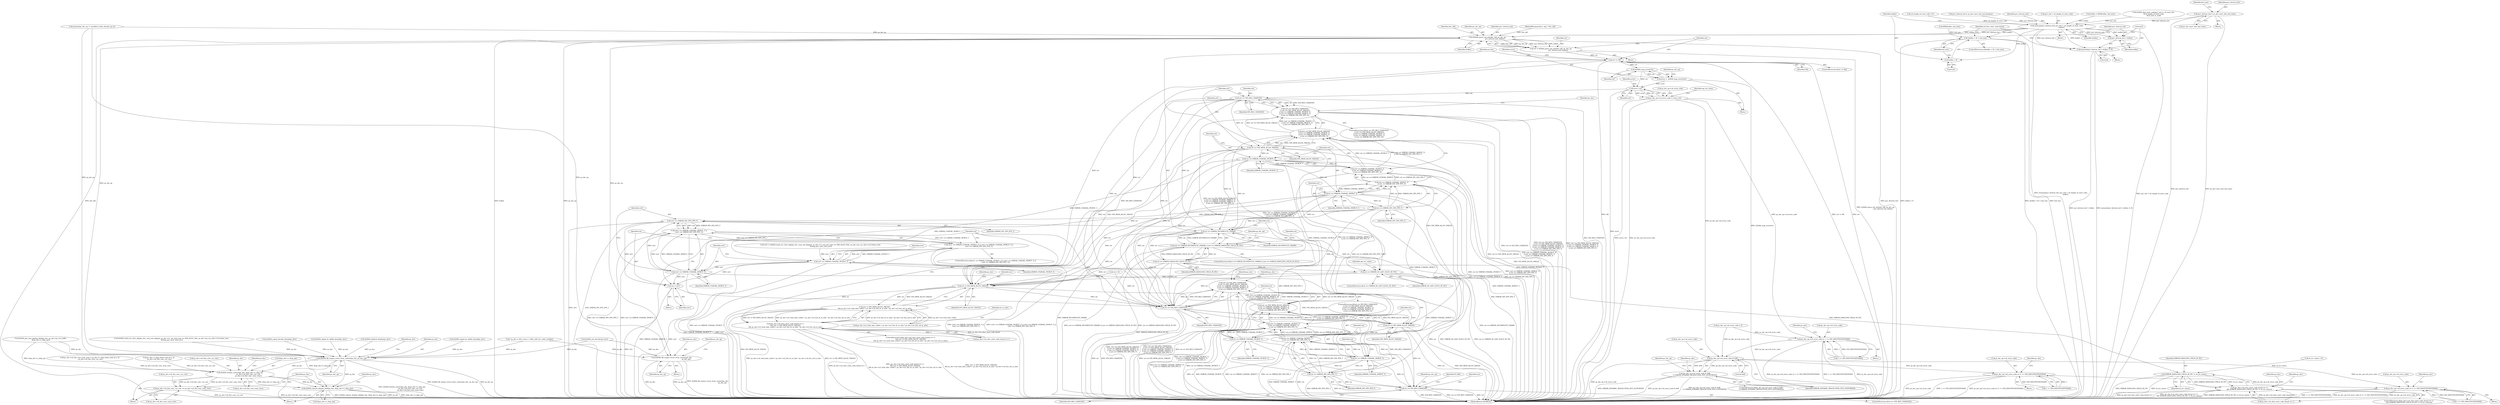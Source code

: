 digraph "0_Android_33ef7de9ddc8ea7eb9cbc440d1cf89957a0c267b@pointer" {
"1001072" [label="(Call,pu1_bitstrm_buf = ps_dec->pu1_bits_buf_static)"];
"1001205" [label="(Call,memcpy(pu1_bitstrm_buf, pu1_buf + u4_length_of_start_code,\n                   buflen))"];
"1001212" [label="(Call,(buflen + 8) < buf_size)"];
"1001213" [label="(Call,buflen + 8)"];
"1001218" [label="(Call,memset(pu1_bitstrm_buf + buflen, 0, 8))"];
"1001219" [label="(Call,pu1_bitstrm_buf + buflen)"];
"1001294" [label="(Call,ih264d_parse_nal_unit(dec_hdl, ps_dec_op,\n                              pu1_bitstrm_buf, buflen))"];
"1001253" [label="(Call,ih264d_fill_output_struct_from_context(ps_dec,\n                                                           ps_dec_op))"];
"1001292" [label="(Call,ret = ih264d_parse_nal_unit(dec_hdl, ps_dec_op,\n                              pu1_bitstrm_buf, buflen))"];
"1001300" [label="(Call,ret != OK)"];
"1001307" [label="(Call,ih264d_map_error(ret))"];
"1001305" [label="(Call,error =  ih264d_map_error(ret))"];
"1001313" [label="(Call,error | ret)"];
"1001309" [label="(Call,ps_dec_op->u4_error_code = error | ret)"];
"1001239" [label="(Call,ps_dec_op->u4_error_code |= 1 << IVD_INSUFFICIENTDATA)"];
"1001746" [label="(Call,ps_dec_op->u4_error_code & 0xff)"];
"1001745" [label="(Call,(ps_dec_op->u4_error_code & 0xff)\n != ERROR_DYNAMIC_RESOLUTION_NOT_SUPPORTED)"];
"1001778" [label="(Call,ps_dec_op->u4_error_code |= (1 << IVD_INSUFFICIENTDATA))"];
"1001798" [label="(Call,ps_dec_op->u4_error_code |= (1 << IVD_INSUFFICIENTDATA))"];
"1001321" [label="(Call,ret == IVD_RES_CHANGED)"];
"1001320" [label="(Call,(ret == IVD_RES_CHANGED)\n || (ret == IVD_MEM_ALLOC_FAILED)\n || (ret == ERROR_UNAVAIL_PICBUF_T)\n || (ret == ERROR_UNAVAIL_MVBUF_T)\n || (ret == ERROR_INV_SPS_PPS_T))"];
"1001589" [label="(Call,(ret == IVD_RES_CHANGED)\n || (ret == IVD_MEM_ALLOC_FAILED)\n || (ret == ERROR_UNAVAIL_PICBUF_T)\n || (ret == ERROR_UNAVAIL_MVBUF_T)\n || (ret == ERROR_INV_SPS_PPS_T))"];
"1001325" [label="(Call,ret == IVD_MEM_ALLOC_FAILED)"];
"1001324" [label="(Call,(ret == IVD_MEM_ALLOC_FAILED)\n || (ret == ERROR_UNAVAIL_PICBUF_T)\n || (ret == ERROR_UNAVAIL_MVBUF_T)\n || (ret == ERROR_INV_SPS_PPS_T))"];
"1001593" [label="(Call,(ret == IVD_MEM_ALLOC_FAILED)\n || (ret == ERROR_UNAVAIL_PICBUF_T)\n || (ret == ERROR_UNAVAIL_MVBUF_T)\n || (ret == ERROR_INV_SPS_PPS_T))"];
"1001329" [label="(Call,ret == ERROR_UNAVAIL_PICBUF_T)"];
"1001328" [label="(Call,(ret == ERROR_UNAVAIL_PICBUF_T)\n || (ret == ERROR_UNAVAIL_MVBUF_T)\n || (ret == ERROR_INV_SPS_PPS_T))"];
"1001597" [label="(Call,(ret == ERROR_UNAVAIL_PICBUF_T)\n || (ret == ERROR_UNAVAIL_MVBUF_T)\n || (ret == ERROR_INV_SPS_PPS_T))"];
"1001333" [label="(Call,ret == ERROR_UNAVAIL_MVBUF_T)"];
"1001332" [label="(Call,(ret == ERROR_UNAVAIL_MVBUF_T)\n || (ret == ERROR_INV_SPS_PPS_T))"];
"1001601" [label="(Call,(ret == ERROR_UNAVAIL_MVBUF_T)\n || (ret == ERROR_INV_SPS_PPS_T))"];
"1001336" [label="(Call,ret == ERROR_INV_SPS_PPS_T)"];
"1001348" [label="(Call,ret == ERROR_INCOMPLETE_FRAME)"];
"1001347" [label="(Call,(ret == ERROR_INCOMPLETE_FRAME) || (ret == ERROR_DANGLING_FIELD_IN_PIC))"];
"1001351" [label="(Call,ret == ERROR_DANGLING_FIELD_IN_PIC)"];
"1001365" [label="(Call,ret == ERROR_IN_LAST_SLICE_OF_PIC)"];
"1001480" [label="(Call,ret != IVD_MEM_ALLOC_FAILED)"];
"1001479" [label="(Call,(ret != IVD_MEM_ALLOC_FAILED)\n && ps_dec->u2_total_mbs_coded < ps_dec->u2_frm_ht_in_mbs * ps_dec->u2_frm_wd_in_mbs)"];
"1001473" [label="(Call,(ps_dec->u4_slice_start_code_found == 1)\n && (ret != IVD_MEM_ALLOC_FAILED)\n && ps_dec->u2_total_mbs_coded < ps_dec->u2_frm_ht_in_mbs * ps_dec->u2_frm_wd_in_mbs)"];
"1001590" [label="(Call,ret == IVD_RES_CHANGED)"];
"1001594" [label="(Call,ret == IVD_MEM_ALLOC_FAILED)"];
"1001598" [label="(Call,ret == ERROR_UNAVAIL_PICBUF_T)"];
"1001602" [label="(Call,ret == ERROR_UNAVAIL_MVBUF_T)"];
"1001605" [label="(Call,ret == ERROR_INV_SPS_PPS_T)"];
"1001621" [label="(Call,ret == IVD_RES_CHANGED)"];
"1001851" [label="(Call,ERROR_DANGLING_FIELD_IN_PIC != i4_err_status)"];
"1001845" [label="(Call,(ps_dec->u4_slice_start_code_found == 1)\n && (ERROR_DANGLING_FIELD_IN_PIC != i4_err_status))"];
"1001581" [label="(Call,ret1 == ERROR_INV_SPS_PPS_T)"];
"1001577" [label="(Call,(ret1 == ERROR_UNAVAIL_MVBUF_T) ||\n (ret1 == ERROR_INV_SPS_PPS_T))"];
"1001573" [label="(Call,(ret1 == ERROR_UNAVAIL_PICBUF_T) || (ret1 == ERROR_UNAVAIL_MVBUF_T) ||\n (ret1 == ERROR_INV_SPS_PPS_T))"];
"1001585" [label="(Call,ret = ret1)"];
"1001578" [label="(Call,ret1 == ERROR_UNAVAIL_MVBUF_T)"];
"1001574" [label="(Call,ret1 == ERROR_UNAVAIL_PICBUF_T)"];
"1002066" [label="(Call,ih264d_fill_output_struct_from_context(ps_dec, ps_dec_op))"];
"1002097" [label="(Call,ih264d_format_convert(ps_dec, &(ps_dec->s_disp_op),\n                                  ps_dec->u4_fmt_conv_cur_row,\n                                  ps_dec->u4_fmt_conv_num_rows))"];
"1002109" [label="(Call,ps_dec->u4_fmt_conv_cur_row += ps_dec->u4_fmt_conv_num_rows)"];
"1002116" [label="(Call,ih264d_release_display_field(ps_dec, &(ps_dec->s_disp_op)))"];
"1001346" [label="(ControlStructure,if((ret == ERROR_INCOMPLETE_FRAME) || (ret == ERROR_DANGLING_FIELD_IN_PIC)))"];
"1001207" [label="(Call,pu1_buf + u4_length_of_start_code)"];
"1002110" [label="(Call,ps_dec->u4_fmt_conv_cur_row)"];
"1002111" [label="(Identifier,ps_dec)"];
"1001336" [label="(Call,ret == ERROR_INV_SPS_PPS_T)"];
"1001585" [label="(Call,ret = ret1)"];
"1002113" [label="(Call,ps_dec->u4_fmt_conv_num_rows)"];
"1001325" [label="(Call,ret == IVD_MEM_ALLOC_FAILED)"];
"1001592" [label="(Identifier,IVD_RES_CHANGED)"];
"1002099" [label="(Call,&(ps_dec->s_disp_op))"];
"1001220" [label="(Identifier,pu1_bitstrm_buf)"];
"1001588" [label="(ControlStructure,if((ret == IVD_RES_CHANGED)\n || (ret == IVD_MEM_ALLOC_FAILED)\n || (ret == ERROR_UNAVAIL_PICBUF_T)\n || (ret == ERROR_UNAVAIL_MVBUF_T)\n || (ret == ERROR_INV_SPS_PPS_T)))"];
"1001751" [label="(Identifier,ERROR_DYNAMIC_RESOLUTION_NOT_SUPPORTED)"];
"1001474" [label="(Call,ps_dec->u4_slice_start_code_found == 1)"];
"1001071" [label="(Block,)"];
"1001485" [label="(Identifier,ps_dec)"];
"1001258" [label="(Identifier,ps_dec_op)"];
"1001314" [label="(Identifier,error)"];
"1001375" [label="(Identifier,ps_dec)"];
"1001298" [label="(Identifier,buflen)"];
"1001556" [label="(Call,ih264d_mark_err_slice_skip(ps_dec, num_mb_skipped, ps_dec->u1_nal_unit_type == IDR_SLICE_NAL, ps_dec->ps_cur_slice->u2_frame_num,\n &temp_poc, prev_slice_err))"];
"1001572" [label="(ControlStructure,if((ret1 == ERROR_UNAVAIL_PICBUF_T) || (ret1 == ERROR_UNAVAIL_MVBUF_T) ||\n (ret1 == ERROR_INV_SPS_PPS_T)))"];
"1002106" [label="(Call,ps_dec->u4_fmt_conv_num_rows)"];
"1002084" [label="(Call,ps_dec->u4_fmt_conv_num_rows = ps_dec->s_disp_frame_info.u4_y_ht\n - ps_dec->u4_fmt_conv_cur_row)"];
"1001580" [label="(Identifier,ERROR_UNAVAIL_MVBUF_T)"];
"1001219" [label="(Call,pu1_bitstrm_buf + buflen)"];
"1001852" [label="(Identifier,ERROR_DANGLING_FIELD_IN_PIC)"];
"1001604" [label="(Identifier,ERROR_UNAVAIL_MVBUF_T)"];
"1001732" [label="(Call,ih264d_signal_decode_thread(ps_dec))"];
"1002116" [label="(Call,ih264d_release_display_field(ps_dec, &(ps_dec->s_disp_op)))"];
"1001745" [label="(Call,(ps_dec_op->u4_error_code & 0xff)\n != ERROR_DYNAMIC_RESOLUTION_NOT_SUPPORTED)"];
"1001329" [label="(Call,ret == ERROR_UNAVAIL_PICBUF_T)"];
"1001600" [label="(Identifier,ERROR_UNAVAIL_PICBUF_T)"];
"1001778" [label="(Call,ps_dec_op->u4_error_code |= (1 << IVD_INSUFFICIENTDATA))"];
"1001351" [label="(Call,ret == ERROR_DANGLING_FIELD_IN_PIC)"];
"1001844" [label="(ControlStructure,if((ps_dec->u4_slice_start_code_found == 1)\n && (ERROR_DANGLING_FIELD_IN_PIC != i4_err_status)))"];
"1001103" [label="(Call,buflen = MIN(buflen, buf_size))"];
"1001204" [label="(Block,)"];
"1001333" [label="(Call,ret == ERROR_UNAVAIL_MVBUF_T)"];
"1000161" [label="(Call,i4_err_status = 0)"];
"1001367" [label="(Identifier,ERROR_IN_LAST_SLICE_OF_PIC)"];
"1000148" [label="(MethodParameterIn,iv_obj_t *dec_hdl)"];
"1001479" [label="(Call,(ret != IVD_MEM_ALLOC_FAILED)\n && ps_dec->u2_total_mbs_coded < ps_dec->u2_frm_ht_in_mbs * ps_dec->u2_frm_wd_in_mbs)"];
"1002083" [label="(Block,)"];
"1001303" [label="(Block,)"];
"1001306" [label="(Identifier,error)"];
"1002088" [label="(Call,ps_dec->s_disp_frame_info.u4_y_ht\n - ps_dec->u4_fmt_conv_cur_row)"];
"1001305" [label="(Call,error =  ih264d_map_error(ret))"];
"1001348" [label="(Call,ret == ERROR_INCOMPLETE_FRAME)"];
"1002103" [label="(Call,ps_dec->u4_fmt_conv_cur_row)"];
"1001370" [label="(Identifier,api_ret_value)"];
"1001347" [label="(Call,(ret == ERROR_INCOMPLETE_FRAME) || (ret == ERROR_DANGLING_FIELD_IN_PIC))"];
"1001473" [label="(Call,(ps_dec->u4_slice_start_code_found == 1)\n && (ret != IVD_MEM_ALLOC_FAILED)\n && ps_dec->u2_total_mbs_coded < ps_dec->u2_frm_ht_in_mbs * ps_dec->u2_frm_wd_in_mbs)"];
"1001501" [label="(Identifier,ht_in_mbs)"];
"1001606" [label="(Identifier,ret)"];
"1001579" [label="(Identifier,ret1)"];
"1001802" [label="(Call,1 << IVD_INSUFFICIENTDATA)"];
"1001319" [label="(ControlStructure,if((ret == IVD_RES_CHANGED)\n || (ret == IVD_MEM_ALLOC_FAILED)\n || (ret == ERROR_UNAVAIL_PICBUF_T)\n || (ret == ERROR_UNAVAIL_MVBUF_T)\n || (ret == ERROR_INV_SPS_PPS_T)))"];
"1001607" [label="(Identifier,ERROR_INV_SPS_PPS_T)"];
"1001255" [label="(Identifier,ps_dec_op)"];
"1001087" [label="(Call,ih264d_find_start_code(pu1_buf, 0, u4_max_ofst,\n &u4_length_of_start_code,\n &u4_next_is_aud))"];
"1001598" [label="(Call,ret == ERROR_UNAVAIL_PICBUF_T)"];
"1001627" [label="(Identifier,ps_dec_op)"];
"1001482" [label="(Identifier,IVD_MEM_ALLOC_FAILED)"];
"1001554" [label="(Call,ret1 = ih264d_mark_err_slice_skip(ps_dec, num_mb_skipped, ps_dec->u1_nal_unit_type == IDR_SLICE_NAL, ps_dec->ps_cur_slice->u2_frame_num,\n &temp_poc, prev_slice_err))"];
"1001575" [label="(Identifier,ret1)"];
"1001295" [label="(Identifier,dec_hdl)"];
"1001352" [label="(Identifier,ret)"];
"1001315" [label="(Identifier,ret)"];
"1001322" [label="(Identifier,ret)"];
"1001631" [label="(Identifier,IV_FAIL)"];
"1001623" [label="(Identifier,IVD_RES_CHANGED)"];
"1001317" [label="(Identifier,api_ret_value)"];
"1002024" [label="(Call,ih264d_signal_bs_deblk_thread(ps_dec))"];
"1001301" [label="(Identifier,ret)"];
"1001074" [label="(Call,ps_dec->pu1_bits_buf_static)"];
"1001337" [label="(Identifier,ret)"];
"1001779" [label="(Call,ps_dec_op->u4_error_code)"];
"1001252" [label="(Block,)"];
"1001799" [label="(Call,ps_dec_op->u4_error_code)"];
"1001323" [label="(Identifier,IVD_RES_CHANGED)"];
"1001353" [label="(Identifier,ERROR_DANGLING_FIELD_IN_PIC)"];
"1001225" [label="(Identifier,u4_first_start_code_found)"];
"1001308" [label="(Identifier,ret)"];
"1000171" [label="(Call,u4_length_of_start_code = 0)"];
"1001858" [label="(Identifier,ps_dec)"];
"1001583" [label="(Identifier,ERROR_INV_SPS_PPS_T)"];
"1001620" [label="(ControlStructure,if(ret == IVD_RES_CHANGED))"];
"1001578" [label="(Call,ret1 == ERROR_UNAVAIL_MVBUF_T)"];
"1001078" [label="(Identifier,buf_size)"];
"1001587" [label="(Identifier,ret1)"];
"1001755" [label="(Identifier,ps_dec_op)"];
"1001750" [label="(Literal,0xff)"];
"1001334" [label="(Identifier,ret)"];
"1001296" [label="(Identifier,ps_dec_op)"];
"1001845" [label="(Call,(ps_dec->u4_slice_start_code_found == 1)\n && (ERROR_DANGLING_FIELD_IN_PIC != i4_err_status))"];
"1001293" [label="(Identifier,ret)"];
"1000896" [label="(Call,ih264d_init_decoder(ps_dec))"];
"1001332" [label="(Call,(ret == ERROR_UNAVAIL_MVBUF_T)\n || (ret == ERROR_INV_SPS_PPS_T))"];
"1001902" [label="(Call,ih264d_deblock_display(ps_dec))"];
"1002072" [label="(Identifier,ps_dec)"];
"1001622" [label="(Identifier,ret)"];
"1001311" [label="(Identifier,ps_dec_op)"];
"1001328" [label="(Call,(ret == ERROR_UNAVAIL_PICBUF_T)\n || (ret == ERROR_UNAVAIL_MVBUF_T)\n || (ret == ERROR_INV_SPS_PPS_T))"];
"1001326" [label="(Identifier,ret)"];
"1001331" [label="(Identifier,ERROR_UNAVAIL_PICBUF_T)"];
"1002186" [label="(MethodReturn,WORD32)"];
"1002067" [label="(Identifier,ps_dec)"];
"1001205" [label="(Call,memcpy(pu1_bitstrm_buf, pu1_buf + u4_length_of_start_code,\n                   buflen))"];
"1002066" [label="(Call,ih264d_fill_output_struct_from_context(ps_dec, ps_dec_op))"];
"1001357" [label="(Identifier,ps_dec_op)"];
"1001364" [label="(ControlStructure,if(ret == ERROR_IN_LAST_SLICE_OF_PIC))"];
"1001777" [label="(Block,)"];
"1001212" [label="(Call,(buflen + 8) < buf_size)"];
"1001294" [label="(Call,ih264d_parse_nal_unit(dec_hdl, ps_dec_op,\n                              pu1_bitstrm_buf, buflen))"];
"1001253" [label="(Call,ih264d_fill_output_struct_from_context(ps_dec,\n                                                           ps_dec_op))"];
"1001634" [label="(Identifier,ps_dec)"];
"1001335" [label="(Identifier,ERROR_UNAVAIL_MVBUF_T)"];
"1001591" [label="(Identifier,ret)"];
"1001327" [label="(Identifier,IVD_MEM_ALLOC_FAILED)"];
"1001590" [label="(Call,ret == IVD_RES_CHANGED)"];
"1001741" [label="(Call,ih264d_signal_bs_deblk_thread(ps_dec))"];
"1002118" [label="(Call,&(ps_dec->s_disp_op))"];
"1001299" [label="(ControlStructure,if(ret != OK))"];
"1001300" [label="(Call,ret != OK)"];
"1001213" [label="(Call,buflen + 8)"];
"1001601" [label="(Call,(ret == ERROR_UNAVAIL_MVBUF_T)\n || (ret == ERROR_INV_SPS_PPS_T))"];
"1001302" [label="(Identifier,OK)"];
"1001481" [label="(Identifier,ret)"];
"1001747" [label="(Call,ps_dec_op->u4_error_code)"];
"1001338" [label="(Identifier,ERROR_INV_SPS_PPS_T)"];
"1001350" [label="(Identifier,ERROR_INCOMPLETE_FRAME)"];
"1001309" [label="(Call,ps_dec_op->u4_error_code = error | ret)"];
"1000476" [label="(Call,ps_dec_op->u4_error_code = 0)"];
"1001595" [label="(Identifier,ret)"];
"1001846" [label="(Call,ps_dec->u4_slice_start_code_found == 1)"];
"1001589" [label="(Call,(ret == IVD_RES_CHANGED)\n || (ret == IVD_MEM_ALLOC_FAILED)\n || (ret == ERROR_UNAVAIL_PICBUF_T)\n || (ret == ERROR_UNAVAIL_MVBUF_T)\n || (ret == ERROR_INV_SPS_PPS_T))"];
"1001211" [label="(ControlStructure,if((buflen + 8) < buf_size))"];
"1001249" [label="(Identifier,ps_dec)"];
"1001599" [label="(Identifier,ret)"];
"1001576" [label="(Identifier,ERROR_UNAVAIL_PICBUF_T)"];
"1001297" [label="(Identifier,pu1_bitstrm_buf)"];
"1001307" [label="(Call,ih264d_map_error(ret))"];
"1002109" [label="(Call,ps_dec->u4_fmt_conv_cur_row += ps_dec->u4_fmt_conv_num_rows)"];
"1001594" [label="(Call,ret == IVD_MEM_ALLOC_FAILED)"];
"1001216" [label="(Identifier,buf_size)"];
"1001310" [label="(Call,ps_dec_op->u4_error_code)"];
"1001060" [label="(Call,pu1_bitstrm_buf = ps_dec->pu1_bits_buf_dynamic)"];
"1001584" [label="(Block,)"];
"1001324" [label="(Call,(ret == IVD_MEM_ALLOC_FAILED)\n || (ret == ERROR_UNAVAIL_PICBUF_T)\n || (ret == ERROR_UNAVAIL_MVBUF_T)\n || (ret == ERROR_INV_SPS_PPS_T))"];
"1001243" [label="(Call,1 << IVD_INSUFFICIENTDATA)"];
"1001621" [label="(Call,ret == IVD_RES_CHANGED)"];
"1001596" [label="(Identifier,IVD_MEM_ALLOC_FAILED)"];
"1001217" [label="(Block,)"];
"1001222" [label="(Literal,0)"];
"1001239" [label="(Call,ps_dec_op->u4_error_code |= 1 << IVD_INSUFFICIENTDATA)"];
"1001365" [label="(Call,ret == ERROR_IN_LAST_SLICE_OF_PIC)"];
"1001798" [label="(Call,ps_dec_op->u4_error_code |= (1 << IVD_INSUFFICIENTDATA))"];
"1002117" [label="(Identifier,ps_dec)"];
"1001221" [label="(Identifier,buflen)"];
"1002097" [label="(Call,ih264d_format_convert(ps_dec, &(ps_dec->s_disp_op),\n                                  ps_dec->u4_fmt_conv_cur_row,\n                                  ps_dec->u4_fmt_conv_num_rows))"];
"1001744" [label="(ControlStructure,if((ps_dec_op->u4_error_code & 0xff)\n != ERROR_DYNAMIC_RESOLUTION_NOT_SUPPORTED))"];
"1001782" [label="(Call,1 << IVD_INSUFFICIENTDATA)"];
"1001789" [label="(Identifier,ps_dec)"];
"1002026" [label="(Block,)"];
"1001206" [label="(Identifier,pu1_bitstrm_buf)"];
"1001072" [label="(Call,pu1_bitstrm_buf = ps_dec->pu1_bits_buf_static)"];
"1001853" [label="(Identifier,i4_err_status)"];
"1002126" [label="(Identifier,ps_dec)"];
"1000227" [label="(Call,memset(ps_dec_op, 0, sizeof(ivd_video_decode_op_t)))"];
"1001218" [label="(Call,memset(pu1_bitstrm_buf + buflen, 0, 8))"];
"1001214" [label="(Identifier,buflen)"];
"1002020" [label="(Identifier,ps_dec)"];
"1001210" [label="(Identifier,buflen)"];
"1001602" [label="(Call,ret == ERROR_UNAVAIL_MVBUF_T)"];
"1001330" [label="(Identifier,ret)"];
"1001254" [label="(Identifier,ps_dec)"];
"1001073" [label="(Identifier,pu1_bitstrm_buf)"];
"1001223" [label="(Literal,8)"];
"1001233" [label="(Block,)"];
"1001321" [label="(Call,ret == IVD_RES_CHANGED)"];
"1001586" [label="(Identifier,ret)"];
"1001349" [label="(Identifier,ret)"];
"1001797" [label="(Block,)"];
"1001320" [label="(Call,(ret == IVD_RES_CHANGED)\n || (ret == IVD_MEM_ALLOC_FAILED)\n || (ret == ERROR_UNAVAIL_PICBUF_T)\n || (ret == ERROR_UNAVAIL_MVBUF_T)\n || (ret == ERROR_INV_SPS_PPS_T))"];
"1001610" [label="(Identifier,ps_dec)"];
"1001581" [label="(Call,ret1 == ERROR_INV_SPS_PPS_T)"];
"1001472" [label="(ControlStructure,if((ps_dec->u4_slice_start_code_found == 1)\n && (ret != IVD_MEM_ALLOC_FAILED)\n && ps_dec->u2_total_mbs_coded < ps_dec->u2_frm_ht_in_mbs * ps_dec->u2_frm_wd_in_mbs))"];
"1000188" [label="(Call,ret = 0)"];
"1001480" [label="(Call,ret != IVD_MEM_ALLOC_FAILED)"];
"1002068" [label="(Identifier,ps_dec_op)"];
"1001593" [label="(Call,(ret == IVD_MEM_ALLOC_FAILED)\n || (ret == ERROR_UNAVAIL_PICBUF_T)\n || (ret == ERROR_UNAVAIL_MVBUF_T)\n || (ret == ERROR_INV_SPS_PPS_T))"];
"1001240" [label="(Call,ps_dec_op->u4_error_code)"];
"1001573" [label="(Call,(ret1 == ERROR_UNAVAIL_PICBUF_T) || (ret1 == ERROR_UNAVAIL_MVBUF_T) ||\n (ret1 == ERROR_INV_SPS_PPS_T))"];
"1001292" [label="(Call,ret = ih264d_parse_nal_unit(dec_hdl, ps_dec_op,\n                              pu1_bitstrm_buf, buflen))"];
"1001215" [label="(Literal,8)"];
"1001597" [label="(Call,(ret == ERROR_UNAVAIL_PICBUF_T)\n || (ret == ERROR_UNAVAIL_MVBUF_T)\n || (ret == ERROR_INV_SPS_PPS_T))"];
"1001577" [label="(Call,(ret1 == ERROR_UNAVAIL_MVBUF_T) ||\n (ret1 == ERROR_INV_SPS_PPS_T))"];
"1001342" [label="(Identifier,ps_dec)"];
"1000153" [label="(Call,* ps_dec = (dec_struct_t *)(dec_hdl->pv_codec_handle))"];
"1001746" [label="(Call,ps_dec_op->u4_error_code & 0xff)"];
"1001851" [label="(Call,ERROR_DANGLING_FIELD_IN_PIC != i4_err_status)"];
"1001807" [label="(Identifier,ps_dec)"];
"1001605" [label="(Call,ret == ERROR_INV_SPS_PPS_T)"];
"1001582" [label="(Identifier,ret1)"];
"1001313" [label="(Call,error | ret)"];
"1001366" [label="(Identifier,ret)"];
"1001483" [label="(Call,ps_dec->u2_total_mbs_coded < ps_dec->u2_frm_ht_in_mbs * ps_dec->u2_frm_wd_in_mbs)"];
"1001105" [label="(Call,MIN(buflen, buf_size))"];
"1001574" [label="(Call,ret1 == ERROR_UNAVAIL_PICBUF_T)"];
"1002098" [label="(Identifier,ps_dec)"];
"1000976" [label="(Block,)"];
"1002038" [label="(Call,ih264d_get_next_display_field(ps_dec, ps_dec->ps_out_buffer,\n &(ps_dec->s_disp_op)))"];
"1001774" [label="(Identifier,ps_dec)"];
"1001603" [label="(Identifier,ret)"];
"1001072" -> "1001071"  [label="AST: "];
"1001072" -> "1001074"  [label="CFG: "];
"1001073" -> "1001072"  [label="AST: "];
"1001074" -> "1001072"  [label="AST: "];
"1001078" -> "1001072"  [label="CFG: "];
"1001072" -> "1002186"  [label="DDG: ps_dec->pu1_bits_buf_static"];
"1001072" -> "1002186"  [label="DDG: pu1_bitstrm_buf"];
"1001072" -> "1001205"  [label="DDG: pu1_bitstrm_buf"];
"1001205" -> "1001204"  [label="AST: "];
"1001205" -> "1001210"  [label="CFG: "];
"1001206" -> "1001205"  [label="AST: "];
"1001207" -> "1001205"  [label="AST: "];
"1001210" -> "1001205"  [label="AST: "];
"1001214" -> "1001205"  [label="CFG: "];
"1001205" -> "1002186"  [label="DDG: memcpy(pu1_bitstrm_buf, pu1_buf + u4_length_of_start_code,\n                   buflen)"];
"1001205" -> "1002186"  [label="DDG: pu1_buf + u4_length_of_start_code"];
"1001060" -> "1001205"  [label="DDG: pu1_bitstrm_buf"];
"1001087" -> "1001205"  [label="DDG: pu1_buf"];
"1000171" -> "1001205"  [label="DDG: u4_length_of_start_code"];
"1001103" -> "1001205"  [label="DDG: buflen"];
"1001205" -> "1001212"  [label="DDG: buflen"];
"1001205" -> "1001213"  [label="DDG: buflen"];
"1001205" -> "1001218"  [label="DDG: pu1_bitstrm_buf"];
"1001205" -> "1001218"  [label="DDG: buflen"];
"1001205" -> "1001219"  [label="DDG: pu1_bitstrm_buf"];
"1001205" -> "1001219"  [label="DDG: buflen"];
"1001205" -> "1001294"  [label="DDG: pu1_bitstrm_buf"];
"1001205" -> "1001294"  [label="DDG: buflen"];
"1001212" -> "1001211"  [label="AST: "];
"1001212" -> "1001216"  [label="CFG: "];
"1001213" -> "1001212"  [label="AST: "];
"1001216" -> "1001212"  [label="AST: "];
"1001220" -> "1001212"  [label="CFG: "];
"1001225" -> "1001212"  [label="CFG: "];
"1001212" -> "1002186"  [label="DDG: buflen + 8"];
"1001212" -> "1002186"  [label="DDG: (buflen + 8) < buf_size"];
"1001212" -> "1002186"  [label="DDG: buf_size"];
"1001105" -> "1001212"  [label="DDG: buf_size"];
"1001213" -> "1001215"  [label="CFG: "];
"1001214" -> "1001213"  [label="AST: "];
"1001215" -> "1001213"  [label="AST: "];
"1001216" -> "1001213"  [label="CFG: "];
"1001218" -> "1001217"  [label="AST: "];
"1001218" -> "1001223"  [label="CFG: "];
"1001219" -> "1001218"  [label="AST: "];
"1001222" -> "1001218"  [label="AST: "];
"1001223" -> "1001218"  [label="AST: "];
"1001225" -> "1001218"  [label="CFG: "];
"1001218" -> "1002186"  [label="DDG: memset(pu1_bitstrm_buf + buflen, 0, 8)"];
"1001218" -> "1002186"  [label="DDG: pu1_bitstrm_buf + buflen"];
"1001219" -> "1001221"  [label="CFG: "];
"1001220" -> "1001219"  [label="AST: "];
"1001221" -> "1001219"  [label="AST: "];
"1001222" -> "1001219"  [label="CFG: "];
"1001294" -> "1001292"  [label="AST: "];
"1001294" -> "1001298"  [label="CFG: "];
"1001295" -> "1001294"  [label="AST: "];
"1001296" -> "1001294"  [label="AST: "];
"1001297" -> "1001294"  [label="AST: "];
"1001298" -> "1001294"  [label="AST: "];
"1001292" -> "1001294"  [label="CFG: "];
"1001294" -> "1002186"  [label="DDG: dec_hdl"];
"1001294" -> "1002186"  [label="DDG: ps_dec_op"];
"1001294" -> "1002186"  [label="DDG: pu1_bitstrm_buf"];
"1001294" -> "1002186"  [label="DDG: buflen"];
"1001294" -> "1001253"  [label="DDG: ps_dec_op"];
"1001294" -> "1001292"  [label="DDG: dec_hdl"];
"1001294" -> "1001292"  [label="DDG: ps_dec_op"];
"1001294" -> "1001292"  [label="DDG: pu1_bitstrm_buf"];
"1001294" -> "1001292"  [label="DDG: buflen"];
"1000148" -> "1001294"  [label="DDG: dec_hdl"];
"1000227" -> "1001294"  [label="DDG: ps_dec_op"];
"1001294" -> "1002066"  [label="DDG: ps_dec_op"];
"1001253" -> "1001252"  [label="AST: "];
"1001253" -> "1001255"  [label="CFG: "];
"1001254" -> "1001253"  [label="AST: "];
"1001255" -> "1001253"  [label="AST: "];
"1001258" -> "1001253"  [label="CFG: "];
"1001253" -> "1002186"  [label="DDG: ih264d_fill_output_struct_from_context(ps_dec,\n                                                           ps_dec_op)"];
"1001253" -> "1002186"  [label="DDG: ps_dec"];
"1001253" -> "1002186"  [label="DDG: ps_dec_op"];
"1000896" -> "1001253"  [label="DDG: ps_dec"];
"1000153" -> "1001253"  [label="DDG: ps_dec"];
"1000227" -> "1001253"  [label="DDG: ps_dec_op"];
"1001292" -> "1000976"  [label="AST: "];
"1001293" -> "1001292"  [label="AST: "];
"1001301" -> "1001292"  [label="CFG: "];
"1001292" -> "1002186"  [label="DDG: ih264d_parse_nal_unit(dec_hdl, ps_dec_op,\n                              pu1_bitstrm_buf, buflen)"];
"1001292" -> "1001300"  [label="DDG: ret"];
"1001300" -> "1001299"  [label="AST: "];
"1001300" -> "1001302"  [label="CFG: "];
"1001301" -> "1001300"  [label="AST: "];
"1001302" -> "1001300"  [label="AST: "];
"1001306" -> "1001300"  [label="CFG: "];
"1001375" -> "1001300"  [label="CFG: "];
"1001300" -> "1002186"  [label="DDG: OK"];
"1001300" -> "1002186"  [label="DDG: ret != OK"];
"1001300" -> "1002186"  [label="DDG: ret"];
"1001300" -> "1001307"  [label="DDG: ret"];
"1001300" -> "1001480"  [label="DDG: ret"];
"1001300" -> "1001590"  [label="DDG: ret"];
"1001307" -> "1001305"  [label="AST: "];
"1001307" -> "1001308"  [label="CFG: "];
"1001308" -> "1001307"  [label="AST: "];
"1001305" -> "1001307"  [label="CFG: "];
"1001307" -> "1001305"  [label="DDG: ret"];
"1001307" -> "1001313"  [label="DDG: ret"];
"1001305" -> "1001303"  [label="AST: "];
"1001306" -> "1001305"  [label="AST: "];
"1001311" -> "1001305"  [label="CFG: "];
"1001305" -> "1002186"  [label="DDG: ih264d_map_error(ret)"];
"1001305" -> "1001313"  [label="DDG: error"];
"1001313" -> "1001309"  [label="AST: "];
"1001313" -> "1001315"  [label="CFG: "];
"1001314" -> "1001313"  [label="AST: "];
"1001315" -> "1001313"  [label="AST: "];
"1001309" -> "1001313"  [label="CFG: "];
"1001313" -> "1002186"  [label="DDG: error"];
"1001313" -> "1001309"  [label="DDG: error"];
"1001313" -> "1001309"  [label="DDG: ret"];
"1001313" -> "1001321"  [label="DDG: ret"];
"1001309" -> "1001303"  [label="AST: "];
"1001310" -> "1001309"  [label="AST: "];
"1001317" -> "1001309"  [label="CFG: "];
"1001309" -> "1002186"  [label="DDG: error | ret"];
"1001309" -> "1002186"  [label="DDG: ps_dec_op->u4_error_code"];
"1001309" -> "1001239"  [label="DDG: ps_dec_op->u4_error_code"];
"1001309" -> "1001746"  [label="DDG: ps_dec_op->u4_error_code"];
"1001239" -> "1001233"  [label="AST: "];
"1001239" -> "1001243"  [label="CFG: "];
"1001240" -> "1001239"  [label="AST: "];
"1001243" -> "1001239"  [label="AST: "];
"1001249" -> "1001239"  [label="CFG: "];
"1001239" -> "1002186"  [label="DDG: ps_dec_op->u4_error_code |= 1 << IVD_INSUFFICIENTDATA"];
"1001239" -> "1002186"  [label="DDG: 1 << IVD_INSUFFICIENTDATA"];
"1001239" -> "1002186"  [label="DDG: ps_dec_op->u4_error_code"];
"1000476" -> "1001239"  [label="DDG: ps_dec_op->u4_error_code"];
"1001243" -> "1001239"  [label="DDG: 1"];
"1001243" -> "1001239"  [label="DDG: IVD_INSUFFICIENTDATA"];
"1001239" -> "1001746"  [label="DDG: ps_dec_op->u4_error_code"];
"1001746" -> "1001745"  [label="AST: "];
"1001746" -> "1001750"  [label="CFG: "];
"1001747" -> "1001746"  [label="AST: "];
"1001750" -> "1001746"  [label="AST: "];
"1001751" -> "1001746"  [label="CFG: "];
"1001746" -> "1002186"  [label="DDG: ps_dec_op->u4_error_code"];
"1001746" -> "1001745"  [label="DDG: ps_dec_op->u4_error_code"];
"1001746" -> "1001745"  [label="DDG: 0xff"];
"1000476" -> "1001746"  [label="DDG: ps_dec_op->u4_error_code"];
"1001746" -> "1001778"  [label="DDG: ps_dec_op->u4_error_code"];
"1001746" -> "1001798"  [label="DDG: ps_dec_op->u4_error_code"];
"1001745" -> "1001744"  [label="AST: "];
"1001745" -> "1001751"  [label="CFG: "];
"1001751" -> "1001745"  [label="AST: "];
"1001755" -> "1001745"  [label="CFG: "];
"1001774" -> "1001745"  [label="CFG: "];
"1001745" -> "1002186"  [label="DDG: ERROR_DYNAMIC_RESOLUTION_NOT_SUPPORTED"];
"1001745" -> "1002186"  [label="DDG: ps_dec_op->u4_error_code & 0xff"];
"1001745" -> "1002186"  [label="DDG: (ps_dec_op->u4_error_code & 0xff)\n != ERROR_DYNAMIC_RESOLUTION_NOT_SUPPORTED"];
"1001778" -> "1001777"  [label="AST: "];
"1001778" -> "1001782"  [label="CFG: "];
"1001779" -> "1001778"  [label="AST: "];
"1001782" -> "1001778"  [label="AST: "];
"1001789" -> "1001778"  [label="CFG: "];
"1001778" -> "1002186"  [label="DDG: 1 << IVD_INSUFFICIENTDATA"];
"1001778" -> "1002186"  [label="DDG: ps_dec_op->u4_error_code |= (1 << IVD_INSUFFICIENTDATA)"];
"1001778" -> "1002186"  [label="DDG: ps_dec_op->u4_error_code"];
"1001782" -> "1001778"  [label="DDG: 1"];
"1001782" -> "1001778"  [label="DDG: IVD_INSUFFICIENTDATA"];
"1001778" -> "1001798"  [label="DDG: ps_dec_op->u4_error_code"];
"1001798" -> "1001797"  [label="AST: "];
"1001798" -> "1001802"  [label="CFG: "];
"1001799" -> "1001798"  [label="AST: "];
"1001802" -> "1001798"  [label="AST: "];
"1001807" -> "1001798"  [label="CFG: "];
"1001798" -> "1002186"  [label="DDG: 1 << IVD_INSUFFICIENTDATA"];
"1001798" -> "1002186"  [label="DDG: ps_dec_op->u4_error_code |= (1 << IVD_INSUFFICIENTDATA)"];
"1001798" -> "1002186"  [label="DDG: ps_dec_op->u4_error_code"];
"1001802" -> "1001798"  [label="DDG: 1"];
"1001802" -> "1001798"  [label="DDG: IVD_INSUFFICIENTDATA"];
"1001321" -> "1001320"  [label="AST: "];
"1001321" -> "1001323"  [label="CFG: "];
"1001322" -> "1001321"  [label="AST: "];
"1001323" -> "1001321"  [label="AST: "];
"1001326" -> "1001321"  [label="CFG: "];
"1001320" -> "1001321"  [label="CFG: "];
"1001321" -> "1002186"  [label="DDG: IVD_RES_CHANGED"];
"1001321" -> "1001320"  [label="DDG: ret"];
"1001321" -> "1001320"  [label="DDG: IVD_RES_CHANGED"];
"1001321" -> "1001325"  [label="DDG: ret"];
"1001321" -> "1001348"  [label="DDG: ret"];
"1001321" -> "1001480"  [label="DDG: ret"];
"1001321" -> "1001590"  [label="DDG: ret"];
"1001321" -> "1001590"  [label="DDG: IVD_RES_CHANGED"];
"1001320" -> "1001319"  [label="AST: "];
"1001320" -> "1001324"  [label="CFG: "];
"1001324" -> "1001320"  [label="AST: "];
"1001342" -> "1001320"  [label="CFG: "];
"1001349" -> "1001320"  [label="CFG: "];
"1001320" -> "1002186"  [label="DDG: ret == IVD_RES_CHANGED"];
"1001320" -> "1002186"  [label="DDG: (ret == IVD_RES_CHANGED)\n || (ret == IVD_MEM_ALLOC_FAILED)\n || (ret == ERROR_UNAVAIL_PICBUF_T)\n || (ret == ERROR_UNAVAIL_MVBUF_T)\n || (ret == ERROR_INV_SPS_PPS_T)"];
"1001320" -> "1002186"  [label="DDG: (ret == IVD_MEM_ALLOC_FAILED)\n || (ret == ERROR_UNAVAIL_PICBUF_T)\n || (ret == ERROR_UNAVAIL_MVBUF_T)\n || (ret == ERROR_INV_SPS_PPS_T)"];
"1001324" -> "1001320"  [label="DDG: ret == IVD_MEM_ALLOC_FAILED"];
"1001324" -> "1001320"  [label="DDG: (ret == ERROR_UNAVAIL_PICBUF_T)\n || (ret == ERROR_UNAVAIL_MVBUF_T)\n || (ret == ERROR_INV_SPS_PPS_T)"];
"1001320" -> "1001589"  [label="DDG: (ret == IVD_MEM_ALLOC_FAILED)\n || (ret == ERROR_UNAVAIL_PICBUF_T)\n || (ret == ERROR_UNAVAIL_MVBUF_T)\n || (ret == ERROR_INV_SPS_PPS_T)"];
"1001589" -> "1001588"  [label="AST: "];
"1001589" -> "1001590"  [label="CFG: "];
"1001589" -> "1001593"  [label="CFG: "];
"1001590" -> "1001589"  [label="AST: "];
"1001593" -> "1001589"  [label="AST: "];
"1001610" -> "1001589"  [label="CFG: "];
"1001634" -> "1001589"  [label="CFG: "];
"1001589" -> "1002186"  [label="DDG: (ret == IVD_MEM_ALLOC_FAILED)\n || (ret == ERROR_UNAVAIL_PICBUF_T)\n || (ret == ERROR_UNAVAIL_MVBUF_T)\n || (ret == ERROR_INV_SPS_PPS_T)"];
"1001589" -> "1002186"  [label="DDG: (ret == IVD_RES_CHANGED)\n || (ret == IVD_MEM_ALLOC_FAILED)\n || (ret == ERROR_UNAVAIL_PICBUF_T)\n || (ret == ERROR_UNAVAIL_MVBUF_T)\n || (ret == ERROR_INV_SPS_PPS_T)"];
"1001589" -> "1002186"  [label="DDG: ret == IVD_RES_CHANGED"];
"1001590" -> "1001589"  [label="DDG: ret"];
"1001590" -> "1001589"  [label="DDG: IVD_RES_CHANGED"];
"1001593" -> "1001589"  [label="DDG: ret == IVD_MEM_ALLOC_FAILED"];
"1001593" -> "1001589"  [label="DDG: (ret == ERROR_UNAVAIL_PICBUF_T)\n || (ret == ERROR_UNAVAIL_MVBUF_T)\n || (ret == ERROR_INV_SPS_PPS_T)"];
"1001325" -> "1001324"  [label="AST: "];
"1001325" -> "1001327"  [label="CFG: "];
"1001326" -> "1001325"  [label="AST: "];
"1001327" -> "1001325"  [label="AST: "];
"1001330" -> "1001325"  [label="CFG: "];
"1001324" -> "1001325"  [label="CFG: "];
"1001325" -> "1002186"  [label="DDG: IVD_MEM_ALLOC_FAILED"];
"1001325" -> "1001324"  [label="DDG: ret"];
"1001325" -> "1001324"  [label="DDG: IVD_MEM_ALLOC_FAILED"];
"1001325" -> "1001329"  [label="DDG: ret"];
"1001325" -> "1001348"  [label="DDG: ret"];
"1001325" -> "1001480"  [label="DDG: ret"];
"1001325" -> "1001480"  [label="DDG: IVD_MEM_ALLOC_FAILED"];
"1001325" -> "1001590"  [label="DDG: ret"];
"1001325" -> "1001594"  [label="DDG: IVD_MEM_ALLOC_FAILED"];
"1001324" -> "1001328"  [label="CFG: "];
"1001328" -> "1001324"  [label="AST: "];
"1001324" -> "1002186"  [label="DDG: (ret == ERROR_UNAVAIL_PICBUF_T)\n || (ret == ERROR_UNAVAIL_MVBUF_T)\n || (ret == ERROR_INV_SPS_PPS_T)"];
"1001324" -> "1002186"  [label="DDG: ret == IVD_MEM_ALLOC_FAILED"];
"1001328" -> "1001324"  [label="DDG: ret == ERROR_UNAVAIL_PICBUF_T"];
"1001328" -> "1001324"  [label="DDG: (ret == ERROR_UNAVAIL_MVBUF_T)\n || (ret == ERROR_INV_SPS_PPS_T)"];
"1001324" -> "1001593"  [label="DDG: (ret == ERROR_UNAVAIL_PICBUF_T)\n || (ret == ERROR_UNAVAIL_MVBUF_T)\n || (ret == ERROR_INV_SPS_PPS_T)"];
"1001593" -> "1001594"  [label="CFG: "];
"1001593" -> "1001597"  [label="CFG: "];
"1001594" -> "1001593"  [label="AST: "];
"1001597" -> "1001593"  [label="AST: "];
"1001593" -> "1002186"  [label="DDG: (ret == ERROR_UNAVAIL_PICBUF_T)\n || (ret == ERROR_UNAVAIL_MVBUF_T)\n || (ret == ERROR_INV_SPS_PPS_T)"];
"1001593" -> "1002186"  [label="DDG: ret == IVD_MEM_ALLOC_FAILED"];
"1001594" -> "1001593"  [label="DDG: ret"];
"1001594" -> "1001593"  [label="DDG: IVD_MEM_ALLOC_FAILED"];
"1001597" -> "1001593"  [label="DDG: ret == ERROR_UNAVAIL_PICBUF_T"];
"1001597" -> "1001593"  [label="DDG: (ret == ERROR_UNAVAIL_MVBUF_T)\n || (ret == ERROR_INV_SPS_PPS_T)"];
"1001329" -> "1001328"  [label="AST: "];
"1001329" -> "1001331"  [label="CFG: "];
"1001330" -> "1001329"  [label="AST: "];
"1001331" -> "1001329"  [label="AST: "];
"1001334" -> "1001329"  [label="CFG: "];
"1001328" -> "1001329"  [label="CFG: "];
"1001329" -> "1002186"  [label="DDG: ERROR_UNAVAIL_PICBUF_T"];
"1001329" -> "1001328"  [label="DDG: ret"];
"1001329" -> "1001328"  [label="DDG: ERROR_UNAVAIL_PICBUF_T"];
"1001329" -> "1001333"  [label="DDG: ret"];
"1001329" -> "1001348"  [label="DDG: ret"];
"1001329" -> "1001480"  [label="DDG: ret"];
"1001329" -> "1001574"  [label="DDG: ERROR_UNAVAIL_PICBUF_T"];
"1001329" -> "1001590"  [label="DDG: ret"];
"1001329" -> "1001598"  [label="DDG: ERROR_UNAVAIL_PICBUF_T"];
"1001328" -> "1001332"  [label="CFG: "];
"1001332" -> "1001328"  [label="AST: "];
"1001328" -> "1002186"  [label="DDG: ret == ERROR_UNAVAIL_PICBUF_T"];
"1001328" -> "1002186"  [label="DDG: (ret == ERROR_UNAVAIL_MVBUF_T)\n || (ret == ERROR_INV_SPS_PPS_T)"];
"1001332" -> "1001328"  [label="DDG: ret == ERROR_UNAVAIL_MVBUF_T"];
"1001332" -> "1001328"  [label="DDG: ret == ERROR_INV_SPS_PPS_T"];
"1001328" -> "1001597"  [label="DDG: (ret == ERROR_UNAVAIL_MVBUF_T)\n || (ret == ERROR_INV_SPS_PPS_T)"];
"1001597" -> "1001598"  [label="CFG: "];
"1001597" -> "1001601"  [label="CFG: "];
"1001598" -> "1001597"  [label="AST: "];
"1001601" -> "1001597"  [label="AST: "];
"1001597" -> "1002186"  [label="DDG: ret == ERROR_UNAVAIL_PICBUF_T"];
"1001597" -> "1002186"  [label="DDG: (ret == ERROR_UNAVAIL_MVBUF_T)\n || (ret == ERROR_INV_SPS_PPS_T)"];
"1001598" -> "1001597"  [label="DDG: ret"];
"1001598" -> "1001597"  [label="DDG: ERROR_UNAVAIL_PICBUF_T"];
"1001601" -> "1001597"  [label="DDG: ret == ERROR_UNAVAIL_MVBUF_T"];
"1001601" -> "1001597"  [label="DDG: ret == ERROR_INV_SPS_PPS_T"];
"1001333" -> "1001332"  [label="AST: "];
"1001333" -> "1001335"  [label="CFG: "];
"1001334" -> "1001333"  [label="AST: "];
"1001335" -> "1001333"  [label="AST: "];
"1001337" -> "1001333"  [label="CFG: "];
"1001332" -> "1001333"  [label="CFG: "];
"1001333" -> "1002186"  [label="DDG: ERROR_UNAVAIL_MVBUF_T"];
"1001333" -> "1001332"  [label="DDG: ret"];
"1001333" -> "1001332"  [label="DDG: ERROR_UNAVAIL_MVBUF_T"];
"1001333" -> "1001336"  [label="DDG: ret"];
"1001333" -> "1001348"  [label="DDG: ret"];
"1001333" -> "1001480"  [label="DDG: ret"];
"1001333" -> "1001578"  [label="DDG: ERROR_UNAVAIL_MVBUF_T"];
"1001333" -> "1001590"  [label="DDG: ret"];
"1001333" -> "1001602"  [label="DDG: ERROR_UNAVAIL_MVBUF_T"];
"1001332" -> "1001336"  [label="CFG: "];
"1001336" -> "1001332"  [label="AST: "];
"1001332" -> "1002186"  [label="DDG: ret == ERROR_UNAVAIL_MVBUF_T"];
"1001332" -> "1002186"  [label="DDG: ret == ERROR_INV_SPS_PPS_T"];
"1001336" -> "1001332"  [label="DDG: ret"];
"1001336" -> "1001332"  [label="DDG: ERROR_INV_SPS_PPS_T"];
"1001332" -> "1001601"  [label="DDG: ret == ERROR_INV_SPS_PPS_T"];
"1001601" -> "1001602"  [label="CFG: "];
"1001601" -> "1001605"  [label="CFG: "];
"1001602" -> "1001601"  [label="AST: "];
"1001605" -> "1001601"  [label="AST: "];
"1001601" -> "1002186"  [label="DDG: ret == ERROR_INV_SPS_PPS_T"];
"1001601" -> "1002186"  [label="DDG: ret == ERROR_UNAVAIL_MVBUF_T"];
"1001602" -> "1001601"  [label="DDG: ret"];
"1001602" -> "1001601"  [label="DDG: ERROR_UNAVAIL_MVBUF_T"];
"1001605" -> "1001601"  [label="DDG: ret"];
"1001605" -> "1001601"  [label="DDG: ERROR_INV_SPS_PPS_T"];
"1001336" -> "1001338"  [label="CFG: "];
"1001337" -> "1001336"  [label="AST: "];
"1001338" -> "1001336"  [label="AST: "];
"1001336" -> "1002186"  [label="DDG: ERROR_INV_SPS_PPS_T"];
"1001336" -> "1001348"  [label="DDG: ret"];
"1001336" -> "1001480"  [label="DDG: ret"];
"1001336" -> "1001581"  [label="DDG: ERROR_INV_SPS_PPS_T"];
"1001336" -> "1001590"  [label="DDG: ret"];
"1001336" -> "1001605"  [label="DDG: ERROR_INV_SPS_PPS_T"];
"1001348" -> "1001347"  [label="AST: "];
"1001348" -> "1001350"  [label="CFG: "];
"1001349" -> "1001348"  [label="AST: "];
"1001350" -> "1001348"  [label="AST: "];
"1001352" -> "1001348"  [label="CFG: "];
"1001347" -> "1001348"  [label="CFG: "];
"1001348" -> "1002186"  [label="DDG: ERROR_INCOMPLETE_FRAME"];
"1001348" -> "1001347"  [label="DDG: ret"];
"1001348" -> "1001347"  [label="DDG: ERROR_INCOMPLETE_FRAME"];
"1001348" -> "1001351"  [label="DDG: ret"];
"1001348" -> "1001365"  [label="DDG: ret"];
"1001348" -> "1001480"  [label="DDG: ret"];
"1001348" -> "1001590"  [label="DDG: ret"];
"1001347" -> "1001346"  [label="AST: "];
"1001347" -> "1001351"  [label="CFG: "];
"1001351" -> "1001347"  [label="AST: "];
"1001357" -> "1001347"  [label="CFG: "];
"1001366" -> "1001347"  [label="CFG: "];
"1001347" -> "1002186"  [label="DDG: (ret == ERROR_INCOMPLETE_FRAME) || (ret == ERROR_DANGLING_FIELD_IN_PIC)"];
"1001347" -> "1002186"  [label="DDG: ret == ERROR_INCOMPLETE_FRAME"];
"1001347" -> "1002186"  [label="DDG: ret == ERROR_DANGLING_FIELD_IN_PIC"];
"1001351" -> "1001347"  [label="DDG: ret"];
"1001351" -> "1001347"  [label="DDG: ERROR_DANGLING_FIELD_IN_PIC"];
"1001351" -> "1001353"  [label="CFG: "];
"1001352" -> "1001351"  [label="AST: "];
"1001353" -> "1001351"  [label="AST: "];
"1001351" -> "1002186"  [label="DDG: ERROR_DANGLING_FIELD_IN_PIC"];
"1001351" -> "1001365"  [label="DDG: ret"];
"1001351" -> "1001480"  [label="DDG: ret"];
"1001351" -> "1001590"  [label="DDG: ret"];
"1001351" -> "1001851"  [label="DDG: ERROR_DANGLING_FIELD_IN_PIC"];
"1001365" -> "1001364"  [label="AST: "];
"1001365" -> "1001367"  [label="CFG: "];
"1001366" -> "1001365"  [label="AST: "];
"1001367" -> "1001365"  [label="AST: "];
"1001370" -> "1001365"  [label="CFG: "];
"1001375" -> "1001365"  [label="CFG: "];
"1001365" -> "1002186"  [label="DDG: ret"];
"1001365" -> "1002186"  [label="DDG: ret == ERROR_IN_LAST_SLICE_OF_PIC"];
"1001365" -> "1002186"  [label="DDG: ERROR_IN_LAST_SLICE_OF_PIC"];
"1001365" -> "1001480"  [label="DDG: ret"];
"1001365" -> "1001590"  [label="DDG: ret"];
"1001480" -> "1001479"  [label="AST: "];
"1001480" -> "1001482"  [label="CFG: "];
"1001481" -> "1001480"  [label="AST: "];
"1001482" -> "1001480"  [label="AST: "];
"1001485" -> "1001480"  [label="CFG: "];
"1001479" -> "1001480"  [label="CFG: "];
"1001480" -> "1002186"  [label="DDG: IVD_MEM_ALLOC_FAILED"];
"1001480" -> "1001479"  [label="DDG: ret"];
"1001480" -> "1001479"  [label="DDG: IVD_MEM_ALLOC_FAILED"];
"1000188" -> "1001480"  [label="DDG: ret"];
"1001480" -> "1001590"  [label="DDG: ret"];
"1001480" -> "1001594"  [label="DDG: IVD_MEM_ALLOC_FAILED"];
"1001479" -> "1001473"  [label="AST: "];
"1001479" -> "1001483"  [label="CFG: "];
"1001483" -> "1001479"  [label="AST: "];
"1001473" -> "1001479"  [label="CFG: "];
"1001479" -> "1002186"  [label="DDG: ret != IVD_MEM_ALLOC_FAILED"];
"1001479" -> "1002186"  [label="DDG: ps_dec->u2_total_mbs_coded < ps_dec->u2_frm_ht_in_mbs * ps_dec->u2_frm_wd_in_mbs"];
"1001479" -> "1001473"  [label="DDG: ret != IVD_MEM_ALLOC_FAILED"];
"1001479" -> "1001473"  [label="DDG: ps_dec->u2_total_mbs_coded < ps_dec->u2_frm_ht_in_mbs * ps_dec->u2_frm_wd_in_mbs"];
"1001483" -> "1001479"  [label="DDG: ps_dec->u2_total_mbs_coded"];
"1001483" -> "1001479"  [label="DDG: ps_dec->u2_frm_ht_in_mbs * ps_dec->u2_frm_wd_in_mbs"];
"1001473" -> "1001472"  [label="AST: "];
"1001473" -> "1001474"  [label="CFG: "];
"1001474" -> "1001473"  [label="AST: "];
"1001501" -> "1001473"  [label="CFG: "];
"1001591" -> "1001473"  [label="CFG: "];
"1001473" -> "1002186"  [label="DDG: ps_dec->u4_slice_start_code_found == 1"];
"1001473" -> "1002186"  [label="DDG: (ps_dec->u4_slice_start_code_found == 1)\n && (ret != IVD_MEM_ALLOC_FAILED)\n && ps_dec->u2_total_mbs_coded < ps_dec->u2_frm_ht_in_mbs * ps_dec->u2_frm_wd_in_mbs"];
"1001473" -> "1002186"  [label="DDG: (ret != IVD_MEM_ALLOC_FAILED)\n && ps_dec->u2_total_mbs_coded < ps_dec->u2_frm_ht_in_mbs * ps_dec->u2_frm_wd_in_mbs"];
"1001474" -> "1001473"  [label="DDG: ps_dec->u4_slice_start_code_found"];
"1001474" -> "1001473"  [label="DDG: 1"];
"1001590" -> "1001592"  [label="CFG: "];
"1001591" -> "1001590"  [label="AST: "];
"1001592" -> "1001590"  [label="AST: "];
"1001595" -> "1001590"  [label="CFG: "];
"1001590" -> "1002186"  [label="DDG: ret"];
"1001590" -> "1002186"  [label="DDG: IVD_RES_CHANGED"];
"1000188" -> "1001590"  [label="DDG: ret"];
"1001585" -> "1001590"  [label="DDG: ret"];
"1001590" -> "1001594"  [label="DDG: ret"];
"1001590" -> "1001621"  [label="DDG: ret"];
"1001590" -> "1001621"  [label="DDG: IVD_RES_CHANGED"];
"1001594" -> "1001596"  [label="CFG: "];
"1001595" -> "1001594"  [label="AST: "];
"1001596" -> "1001594"  [label="AST: "];
"1001599" -> "1001594"  [label="CFG: "];
"1001594" -> "1002186"  [label="DDG: IVD_MEM_ALLOC_FAILED"];
"1001594" -> "1002186"  [label="DDG: ret"];
"1001594" -> "1001598"  [label="DDG: ret"];
"1001594" -> "1001621"  [label="DDG: ret"];
"1001598" -> "1001600"  [label="CFG: "];
"1001599" -> "1001598"  [label="AST: "];
"1001600" -> "1001598"  [label="AST: "];
"1001603" -> "1001598"  [label="CFG: "];
"1001598" -> "1002186"  [label="DDG: ERROR_UNAVAIL_PICBUF_T"];
"1001598" -> "1002186"  [label="DDG: ret"];
"1001574" -> "1001598"  [label="DDG: ERROR_UNAVAIL_PICBUF_T"];
"1001598" -> "1001602"  [label="DDG: ret"];
"1001598" -> "1001621"  [label="DDG: ret"];
"1001602" -> "1001604"  [label="CFG: "];
"1001603" -> "1001602"  [label="AST: "];
"1001604" -> "1001602"  [label="AST: "];
"1001606" -> "1001602"  [label="CFG: "];
"1001602" -> "1002186"  [label="DDG: ERROR_UNAVAIL_MVBUF_T"];
"1001602" -> "1002186"  [label="DDG: ret"];
"1001578" -> "1001602"  [label="DDG: ERROR_UNAVAIL_MVBUF_T"];
"1001602" -> "1001605"  [label="DDG: ret"];
"1001602" -> "1001621"  [label="DDG: ret"];
"1001605" -> "1001607"  [label="CFG: "];
"1001606" -> "1001605"  [label="AST: "];
"1001607" -> "1001605"  [label="AST: "];
"1001605" -> "1002186"  [label="DDG: ERROR_INV_SPS_PPS_T"];
"1001605" -> "1002186"  [label="DDG: ret"];
"1001581" -> "1001605"  [label="DDG: ERROR_INV_SPS_PPS_T"];
"1001605" -> "1001621"  [label="DDG: ret"];
"1001621" -> "1001620"  [label="AST: "];
"1001621" -> "1001623"  [label="CFG: "];
"1001622" -> "1001621"  [label="AST: "];
"1001623" -> "1001621"  [label="AST: "];
"1001627" -> "1001621"  [label="CFG: "];
"1001631" -> "1001621"  [label="CFG: "];
"1001621" -> "1002186"  [label="DDG: IVD_RES_CHANGED"];
"1001621" -> "1002186"  [label="DDG: ret == IVD_RES_CHANGED"];
"1001621" -> "1002186"  [label="DDG: ret"];
"1001851" -> "1001845"  [label="AST: "];
"1001851" -> "1001853"  [label="CFG: "];
"1001852" -> "1001851"  [label="AST: "];
"1001853" -> "1001851"  [label="AST: "];
"1001845" -> "1001851"  [label="CFG: "];
"1001851" -> "1002186"  [label="DDG: ERROR_DANGLING_FIELD_IN_PIC"];
"1001851" -> "1002186"  [label="DDG: i4_err_status"];
"1001851" -> "1001845"  [label="DDG: ERROR_DANGLING_FIELD_IN_PIC"];
"1001851" -> "1001845"  [label="DDG: i4_err_status"];
"1000161" -> "1001851"  [label="DDG: i4_err_status"];
"1001845" -> "1001844"  [label="AST: "];
"1001845" -> "1001846"  [label="CFG: "];
"1001846" -> "1001845"  [label="AST: "];
"1001858" -> "1001845"  [label="CFG: "];
"1002020" -> "1001845"  [label="CFG: "];
"1001845" -> "1002186"  [label="DDG: ps_dec->u4_slice_start_code_found == 1"];
"1001845" -> "1002186"  [label="DDG: (ps_dec->u4_slice_start_code_found == 1)\n && (ERROR_DANGLING_FIELD_IN_PIC != i4_err_status)"];
"1001845" -> "1002186"  [label="DDG: ERROR_DANGLING_FIELD_IN_PIC != i4_err_status"];
"1001846" -> "1001845"  [label="DDG: ps_dec->u4_slice_start_code_found"];
"1001846" -> "1001845"  [label="DDG: 1"];
"1001581" -> "1001577"  [label="AST: "];
"1001581" -> "1001583"  [label="CFG: "];
"1001582" -> "1001581"  [label="AST: "];
"1001583" -> "1001581"  [label="AST: "];
"1001577" -> "1001581"  [label="CFG: "];
"1001581" -> "1002186"  [label="DDG: ret1"];
"1001581" -> "1002186"  [label="DDG: ERROR_INV_SPS_PPS_T"];
"1001581" -> "1001577"  [label="DDG: ret1"];
"1001581" -> "1001577"  [label="DDG: ERROR_INV_SPS_PPS_T"];
"1001578" -> "1001581"  [label="DDG: ret1"];
"1001581" -> "1001585"  [label="DDG: ret1"];
"1001577" -> "1001573"  [label="AST: "];
"1001577" -> "1001578"  [label="CFG: "];
"1001578" -> "1001577"  [label="AST: "];
"1001573" -> "1001577"  [label="CFG: "];
"1001577" -> "1002186"  [label="DDG: ret1 == ERROR_UNAVAIL_MVBUF_T"];
"1001577" -> "1002186"  [label="DDG: ret1 == ERROR_INV_SPS_PPS_T"];
"1001577" -> "1001573"  [label="DDG: ret1 == ERROR_UNAVAIL_MVBUF_T"];
"1001577" -> "1001573"  [label="DDG: ret1 == ERROR_INV_SPS_PPS_T"];
"1001578" -> "1001577"  [label="DDG: ret1"];
"1001578" -> "1001577"  [label="DDG: ERROR_UNAVAIL_MVBUF_T"];
"1001573" -> "1001572"  [label="AST: "];
"1001573" -> "1001574"  [label="CFG: "];
"1001574" -> "1001573"  [label="AST: "];
"1001586" -> "1001573"  [label="CFG: "];
"1001591" -> "1001573"  [label="CFG: "];
"1001573" -> "1002186"  [label="DDG: (ret1 == ERROR_UNAVAIL_PICBUF_T) || (ret1 == ERROR_UNAVAIL_MVBUF_T) ||\n (ret1 == ERROR_INV_SPS_PPS_T)"];
"1001573" -> "1002186"  [label="DDG: ret1 == ERROR_UNAVAIL_PICBUF_T"];
"1001573" -> "1002186"  [label="DDG: (ret1 == ERROR_UNAVAIL_MVBUF_T) ||\n (ret1 == ERROR_INV_SPS_PPS_T)"];
"1001574" -> "1001573"  [label="DDG: ret1"];
"1001574" -> "1001573"  [label="DDG: ERROR_UNAVAIL_PICBUF_T"];
"1001585" -> "1001584"  [label="AST: "];
"1001585" -> "1001587"  [label="CFG: "];
"1001586" -> "1001585"  [label="AST: "];
"1001587" -> "1001585"  [label="AST: "];
"1001591" -> "1001585"  [label="CFG: "];
"1001585" -> "1002186"  [label="DDG: ret1"];
"1001578" -> "1001585"  [label="DDG: ret1"];
"1001574" -> "1001585"  [label="DDG: ret1"];
"1001578" -> "1001580"  [label="CFG: "];
"1001579" -> "1001578"  [label="AST: "];
"1001580" -> "1001578"  [label="AST: "];
"1001582" -> "1001578"  [label="CFG: "];
"1001578" -> "1002186"  [label="DDG: ERROR_UNAVAIL_MVBUF_T"];
"1001578" -> "1002186"  [label="DDG: ret1"];
"1001574" -> "1001578"  [label="DDG: ret1"];
"1001574" -> "1001576"  [label="CFG: "];
"1001575" -> "1001574"  [label="AST: "];
"1001576" -> "1001574"  [label="AST: "];
"1001579" -> "1001574"  [label="CFG: "];
"1001574" -> "1002186"  [label="DDG: ERROR_UNAVAIL_PICBUF_T"];
"1001574" -> "1002186"  [label="DDG: ret1"];
"1001554" -> "1001574"  [label="DDG: ret1"];
"1002066" -> "1002026"  [label="AST: "];
"1002066" -> "1002068"  [label="CFG: "];
"1002067" -> "1002066"  [label="AST: "];
"1002068" -> "1002066"  [label="AST: "];
"1002072" -> "1002066"  [label="CFG: "];
"1002066" -> "1002186"  [label="DDG: ih264d_fill_output_struct_from_context(ps_dec, ps_dec_op)"];
"1002066" -> "1002186"  [label="DDG: ps_dec_op"];
"1000896" -> "1002066"  [label="DDG: ps_dec"];
"1001556" -> "1002066"  [label="DDG: ps_dec"];
"1001741" -> "1002066"  [label="DDG: ps_dec"];
"1000153" -> "1002066"  [label="DDG: ps_dec"];
"1001902" -> "1002066"  [label="DDG: ps_dec"];
"1002024" -> "1002066"  [label="DDG: ps_dec"];
"1002038" -> "1002066"  [label="DDG: ps_dec"];
"1001732" -> "1002066"  [label="DDG: ps_dec"];
"1000227" -> "1002066"  [label="DDG: ps_dec_op"];
"1002066" -> "1002097"  [label="DDG: ps_dec"];
"1002066" -> "1002116"  [label="DDG: ps_dec"];
"1002097" -> "1002083"  [label="AST: "];
"1002097" -> "1002106"  [label="CFG: "];
"1002098" -> "1002097"  [label="AST: "];
"1002099" -> "1002097"  [label="AST: "];
"1002103" -> "1002097"  [label="AST: "];
"1002106" -> "1002097"  [label="AST: "];
"1002111" -> "1002097"  [label="CFG: "];
"1002097" -> "1002186"  [label="DDG: ih264d_format_convert(ps_dec, &(ps_dec->s_disp_op),\n                                  ps_dec->u4_fmt_conv_cur_row,\n                                  ps_dec->u4_fmt_conv_num_rows)"];
"1002038" -> "1002097"  [label="DDG: &(ps_dec->s_disp_op)"];
"1002088" -> "1002097"  [label="DDG: ps_dec->u4_fmt_conv_cur_row"];
"1002084" -> "1002097"  [label="DDG: ps_dec->u4_fmt_conv_num_rows"];
"1002097" -> "1002109"  [label="DDG: ps_dec->u4_fmt_conv_num_rows"];
"1002097" -> "1002109"  [label="DDG: ps_dec->u4_fmt_conv_cur_row"];
"1002097" -> "1002116"  [label="DDG: ps_dec"];
"1002097" -> "1002116"  [label="DDG: &(ps_dec->s_disp_op)"];
"1002109" -> "1002083"  [label="AST: "];
"1002109" -> "1002113"  [label="CFG: "];
"1002110" -> "1002109"  [label="AST: "];
"1002113" -> "1002109"  [label="AST: "];
"1002117" -> "1002109"  [label="CFG: "];
"1002109" -> "1002186"  [label="DDG: ps_dec->u4_fmt_conv_num_rows"];
"1002109" -> "1002186"  [label="DDG: ps_dec->u4_fmt_conv_cur_row"];
"1002116" -> "1002026"  [label="AST: "];
"1002116" -> "1002118"  [label="CFG: "];
"1002117" -> "1002116"  [label="AST: "];
"1002118" -> "1002116"  [label="AST: "];
"1002126" -> "1002116"  [label="CFG: "];
"1002116" -> "1002186"  [label="DDG: &(ps_dec->s_disp_op)"];
"1002116" -> "1002186"  [label="DDG: ih264d_release_display_field(ps_dec, &(ps_dec->s_disp_op))"];
"1002116" -> "1002186"  [label="DDG: ps_dec"];
"1002038" -> "1002116"  [label="DDG: &(ps_dec->s_disp_op)"];
}
